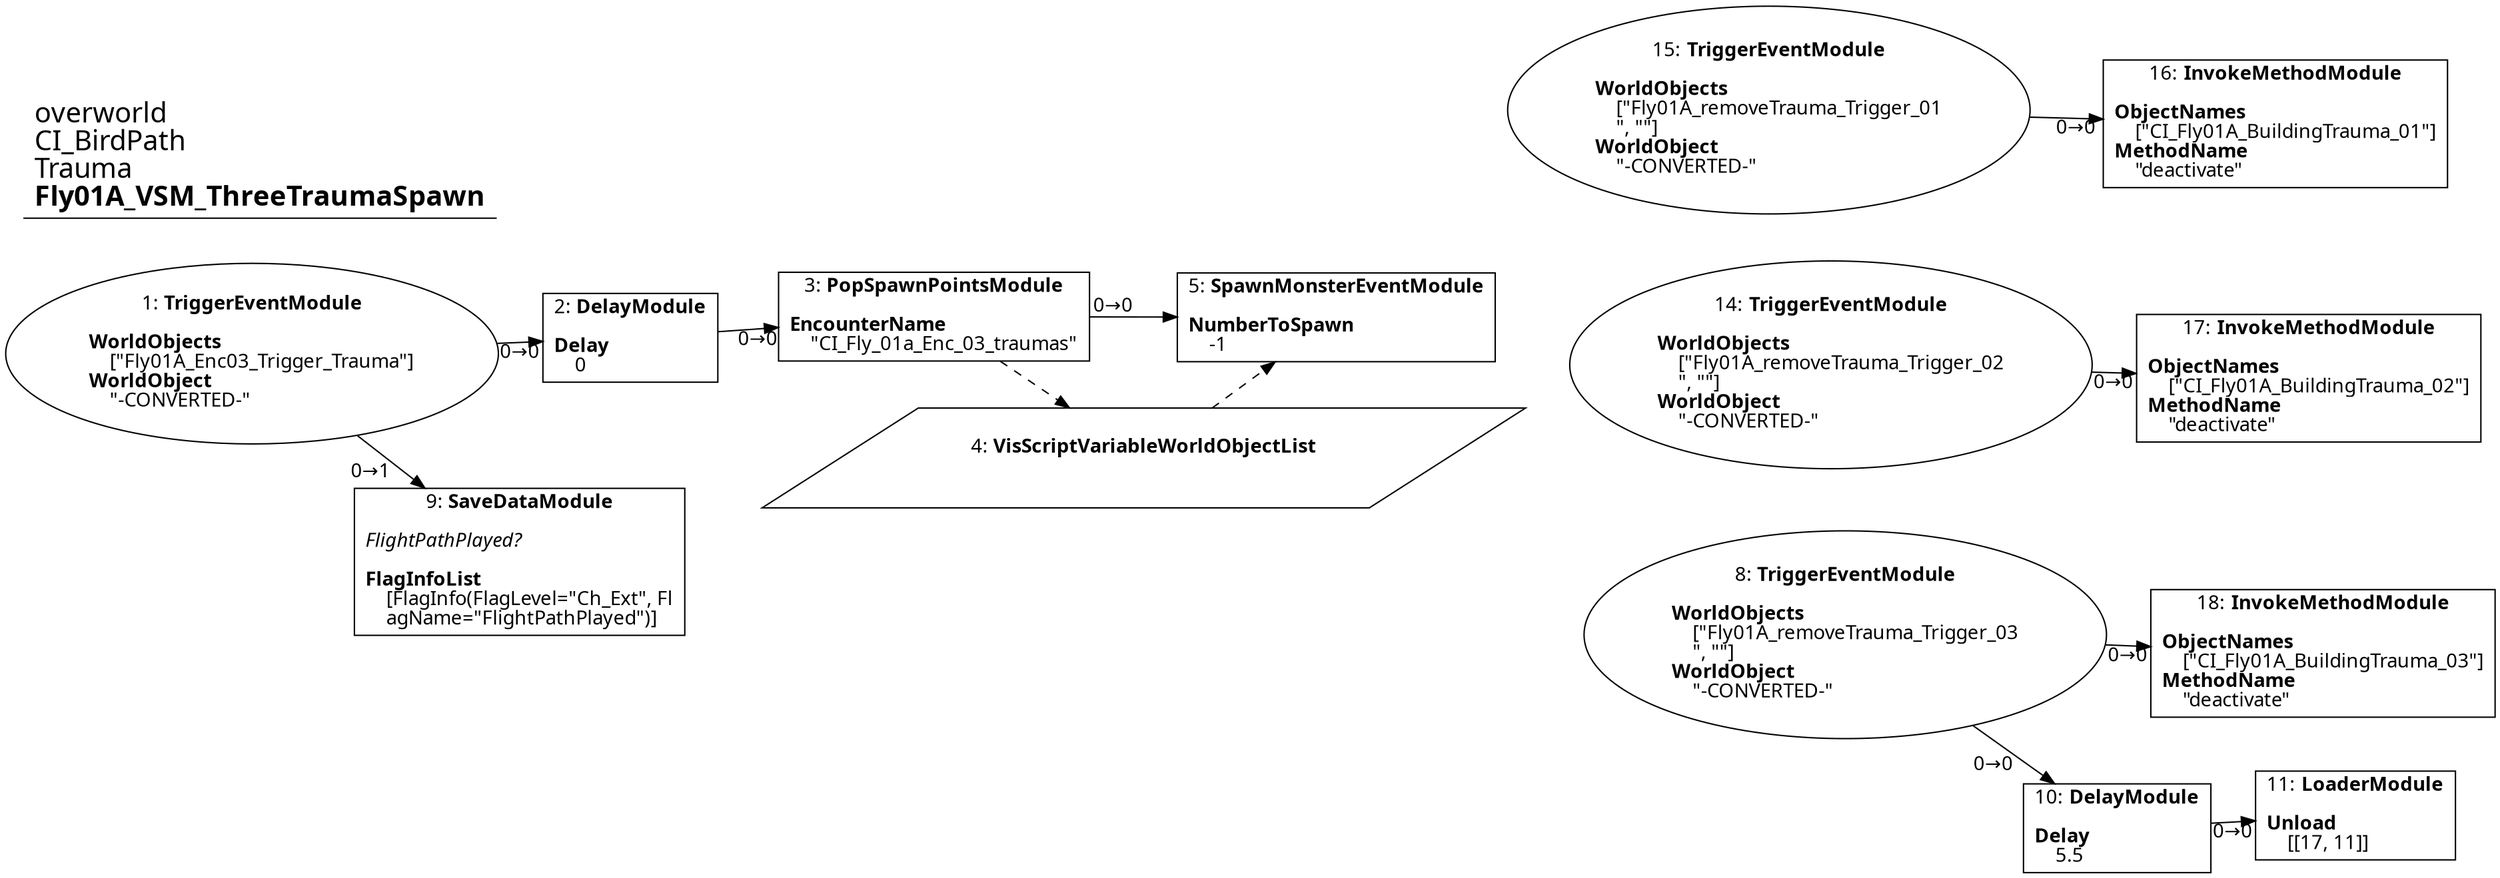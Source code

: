 digraph {
    layout = fdp;
    overlap = prism;
    sep = "+16";
    splines = spline;

    node [ shape = box ];

    graph [ fontname = "Segoe UI" ];
    node [ fontname = "Segoe UI" ];
    edge [ fontname = "Segoe UI" ];

    1 [ label = <1: <b>TriggerEventModule</b><br/><br/><b>WorldObjects</b><br align="left"/>    [&quot;Fly01A_Enc03_Trigger_Trauma&quot;]<br align="left"/><b>WorldObject</b><br align="left"/>    &quot;-CONVERTED-&quot;<br align="left"/>> ];
    1 [ shape = oval ]
    1 [ pos = "0.116000004,-0.09900001!" ];
    1 -> 2 [ label = "0→0" ];
    1 -> 9 [ label = "0→1" ];

    2 [ label = <2: <b>DelayModule</b><br/><br/><b>Delay</b><br align="left"/>    0<br align="left"/>> ];
    2 [ pos = "0.397,-0.09900001!" ];
    2 -> 3 [ label = "0→0" ];

    3 [ label = <3: <b>PopSpawnPointsModule</b><br/><br/><b>EncounterName</b><br align="left"/>    &quot;CI_Fly_01a_Enc_03_traumas&quot;<br align="left"/>> ];
    3 [ pos = "0.563,-0.09900001!" ];
    3 -> 5 [ label = "0→0" ];
    3 -> 4 [ style = dashed ];

    4 [ label = <4: <b>VisScriptVariableWorldObjectList</b><br/><br/>> ];
    4 [ shape = parallelogram ]
    4 [ pos = "0.80100006,-0.21900001!" ];

    5 [ label = <5: <b>SpawnMonsterEventModule</b><br/><br/><b>NumberToSpawn</b><br align="left"/>    -1<br align="left"/>> ];
    5 [ pos = "1.013,-0.09900001!" ];
    4 -> 5 [ style = dashed ];

    8 [ label = <8: <b>TriggerEventModule</b><br/><br/><b>WorldObjects</b><br align="left"/>    [&quot;Fly01A_removeTrauma_Trigger_03<br align="left"/>    &quot;, &quot;&quot;]<br align="left"/><b>WorldObject</b><br align="left"/>    &quot;-CONVERTED-&quot;<br align="left"/>> ];
    8 [ shape = oval ]
    8 [ pos = "1.3840001,-0.35000002!" ];
    8 -> 10 [ label = "0→0" ];
    8 -> 18 [ label = "0→0" ];

    9 [ label = <9: <b>SaveDataModule</b><br/><br/><i>FlightPathPlayed?<br align="left"/></i><br align="left"/><b>FlagInfoList</b><br align="left"/>    [FlagInfo(FlagLevel=&quot;Ch_Ext&quot;, Fl<br align="left"/>    agName=&quot;FlightPathPlayed&quot;)]<br align="left"/>> ];
    9 [ pos = "0.39800003,-0.27400002!" ];

    10 [ label = <10: <b>DelayModule</b><br/><br/><b>Delay</b><br align="left"/>    5.5<br align="left"/>> ];
    10 [ pos = "1.654,-0.517!" ];
    10 -> 11 [ label = "0→0" ];

    11 [ label = <11: <b>LoaderModule</b><br/><br/><b>Unload</b><br align="left"/>    [[17, 11]]<br align="left"/>> ];
    11 [ pos = "1.8310001,-0.517!" ];

    14 [ label = <14: <b>TriggerEventModule</b><br/><br/><b>WorldObjects</b><br align="left"/>    [&quot;Fly01A_removeTrauma_Trigger_02<br align="left"/>    &quot;, &quot;&quot;]<br align="left"/><b>WorldObject</b><br align="left"/>    &quot;-CONVERTED-&quot;<br align="left"/>> ];
    14 [ shape = oval ]
    14 [ pos = "1.389,-0.11800001!" ];
    14 -> 17 [ label = "0→0" ];

    15 [ label = <15: <b>TriggerEventModule</b><br/><br/><b>WorldObjects</b><br align="left"/>    [&quot;Fly01A_removeTrauma_Trigger_01<br align="left"/>    &quot;, &quot;&quot;]<br align="left"/><b>WorldObject</b><br align="left"/>    &quot;-CONVERTED-&quot;<br align="left"/>> ];
    15 [ shape = oval ]
    15 [ pos = "1.389,0.094000004!" ];
    15 -> 16 [ label = "0→0" ];

    16 [ label = <16: <b>InvokeMethodModule</b><br/><br/><b>ObjectNames</b><br align="left"/>    [&quot;CI_Fly01A_BuildingTrauma_01&quot;]<br align="left"/><b>MethodName</b><br align="left"/>    &quot;deactivate&quot;<br align="left"/>> ];
    16 [ pos = "1.6620001,0.094000004!" ];

    17 [ label = <17: <b>InvokeMethodModule</b><br/><br/><b>ObjectNames</b><br align="left"/>    [&quot;CI_Fly01A_BuildingTrauma_02&quot;]<br align="left"/><b>MethodName</b><br align="left"/>    &quot;deactivate&quot;<br align="left"/>> ];
    17 [ pos = "1.667,-0.11800001!" ];

    18 [ label = <18: <b>InvokeMethodModule</b><br/><br/><b>ObjectNames</b><br align="left"/>    [&quot;CI_Fly01A_BuildingTrauma_03&quot;]<br align="left"/><b>MethodName</b><br align="left"/>    &quot;deactivate&quot;<br align="left"/>> ];
    18 [ pos = "1.664,-0.35000002!" ];

    title [ pos = "0.115,0.095000006!" ];
    title [ shape = underline ];
    title [ label = <<font point-size="20">overworld<br align="left"/>CI_BirdPath<br align="left"/>Trauma<br align="left"/><b>Fly01A_VSM_ThreeTraumaSpawn</b><br align="left"/></font>> ];
}
